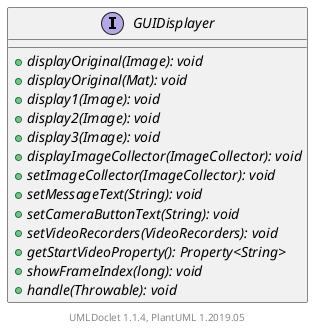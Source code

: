@startuml

    interface GUIDisplayer [[GUIDisplayer.html]] {
        {abstract} +displayOriginal(Image): void
        {abstract} +displayOriginal(Mat): void
        {abstract} +display1(Image): void
        {abstract} +display2(Image): void
        {abstract} +display3(Image): void
        {abstract} +displayImageCollector(ImageCollector): void
        {abstract} +setImageCollector(ImageCollector): void
        {abstract} +setMessageText(String): void
        {abstract} +setCameraButtonText(String): void
        {abstract} +setVideoRecorders(VideoRecorders): void
        {abstract} +getStartVideoProperty(): Property<String>
        {abstract} +showFrameIndex(long): void
        {abstract} +handle(Throwable): void
    }


    center footer UMLDoclet 1.1.4, PlantUML 1.2019.05
@enduml
